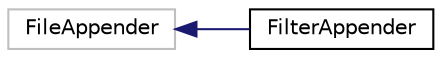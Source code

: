 digraph "类继承关系图"
{
  edge [fontname="Helvetica",fontsize="10",labelfontname="Helvetica",labelfontsize="10"];
  node [fontname="Helvetica",fontsize="10",shape=record];
  rankdir="LR";
  Node2645 [label="FileAppender",height=0.2,width=0.4,color="grey75", fillcolor="white", style="filled"];
  Node2645 -> Node0 [dir="back",color="midnightblue",fontsize="10",style="solid",fontname="Helvetica"];
  Node0 [label="FilterAppender",height=0.2,width=0.4,color="black", fillcolor="white", style="filled",URL="$class_filter_appender.html",tooltip="The RollingFileAppender(modifed as FilterAppender) class extends FileAppender so that the underlying ..."];
}
